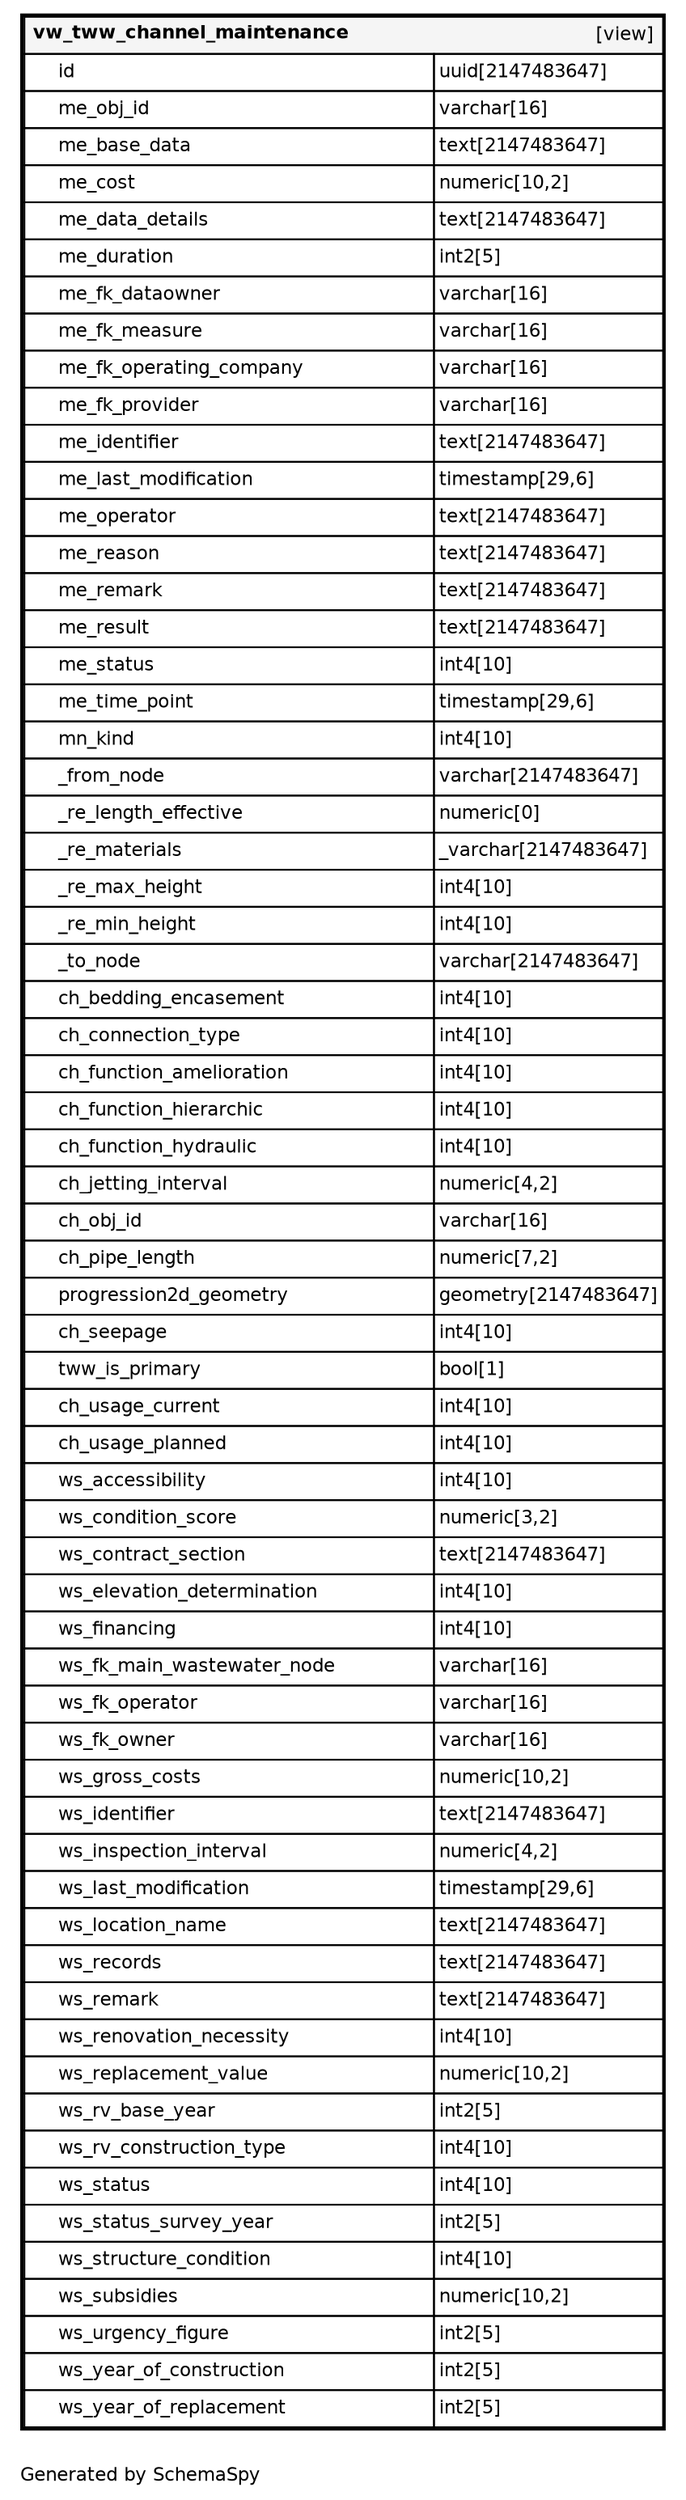 digraph "oneDegreeRelationshipsDiagram" {
  graph [    rankdir="RL"    bgcolor="#ffffff"    label="\nGenerated by SchemaSpy"    labeljust="l"    nodesep="0.18"    ranksep="0.46"    fontname="Helvetica"    fontsize="11"    packmode="graph"  ];  node [    fontname="Helvetica"    fontsize="11"    shape="plaintext"  ];  edge [    arrowsize="0.8"  ];
  "vw_tww_channel_maintenance" [
   label=<
    <TABLE BORDER="2" CELLBORDER="1" CELLSPACING="0" BGCOLOR="#ffffff">
      <TR><TD COLSPAN="4"  BGCOLOR="#f5f5f5"><TABLE BORDER="0" CELLSPACING="0"><TR><TD ALIGN="LEFT" FIXEDSIZE="TRUE" WIDTH="222" HEIGHT="16"><B>vw_tww_channel_maintenance</B></TD><TD ALIGN="RIGHT">[view]</TD></TR></TABLE></TD></TR>
      <TR><TD PORT="id" COLSPAN="2" ALIGN="LEFT"><TABLE BORDER="0" CELLSPACING="0" ALIGN="LEFT"><TR ALIGN="LEFT"><TD ALIGN="LEFT" FIXEDSIZE="TRUE" WIDTH="15" HEIGHT="16"></TD><TD ALIGN="LEFT" FIXEDSIZE="TRUE" WIDTH="222" HEIGHT="16">id</TD></TR></TABLE></TD><TD PORT="id.type" ALIGN="LEFT">uuid[2147483647]</TD></TR>
      <TR><TD PORT="me_obj_id" COLSPAN="2" ALIGN="LEFT"><TABLE BORDER="0" CELLSPACING="0" ALIGN="LEFT"><TR ALIGN="LEFT"><TD ALIGN="LEFT" FIXEDSIZE="TRUE" WIDTH="15" HEIGHT="16"></TD><TD ALIGN="LEFT" FIXEDSIZE="TRUE" WIDTH="222" HEIGHT="16">me_obj_id</TD></TR></TABLE></TD><TD PORT="me_obj_id.type" ALIGN="LEFT">varchar[16]</TD></TR>
      <TR><TD PORT="me_base_data" COLSPAN="2" ALIGN="LEFT"><TABLE BORDER="0" CELLSPACING="0" ALIGN="LEFT"><TR ALIGN="LEFT"><TD ALIGN="LEFT" FIXEDSIZE="TRUE" WIDTH="15" HEIGHT="16"></TD><TD ALIGN="LEFT" FIXEDSIZE="TRUE" WIDTH="222" HEIGHT="16">me_base_data</TD></TR></TABLE></TD><TD PORT="me_base_data.type" ALIGN="LEFT">text[2147483647]</TD></TR>
      <TR><TD PORT="me_cost" COLSPAN="2" ALIGN="LEFT"><TABLE BORDER="0" CELLSPACING="0" ALIGN="LEFT"><TR ALIGN="LEFT"><TD ALIGN="LEFT" FIXEDSIZE="TRUE" WIDTH="15" HEIGHT="16"></TD><TD ALIGN="LEFT" FIXEDSIZE="TRUE" WIDTH="222" HEIGHT="16">me_cost</TD></TR></TABLE></TD><TD PORT="me_cost.type" ALIGN="LEFT">numeric[10,2]</TD></TR>
      <TR><TD PORT="me_data_details" COLSPAN="2" ALIGN="LEFT"><TABLE BORDER="0" CELLSPACING="0" ALIGN="LEFT"><TR ALIGN="LEFT"><TD ALIGN="LEFT" FIXEDSIZE="TRUE" WIDTH="15" HEIGHT="16"></TD><TD ALIGN="LEFT" FIXEDSIZE="TRUE" WIDTH="222" HEIGHT="16">me_data_details</TD></TR></TABLE></TD><TD PORT="me_data_details.type" ALIGN="LEFT">text[2147483647]</TD></TR>
      <TR><TD PORT="me_duration" COLSPAN="2" ALIGN="LEFT"><TABLE BORDER="0" CELLSPACING="0" ALIGN="LEFT"><TR ALIGN="LEFT"><TD ALIGN="LEFT" FIXEDSIZE="TRUE" WIDTH="15" HEIGHT="16"></TD><TD ALIGN="LEFT" FIXEDSIZE="TRUE" WIDTH="222" HEIGHT="16">me_duration</TD></TR></TABLE></TD><TD PORT="me_duration.type" ALIGN="LEFT">int2[5]</TD></TR>
      <TR><TD PORT="me_fk_dataowner" COLSPAN="2" ALIGN="LEFT"><TABLE BORDER="0" CELLSPACING="0" ALIGN="LEFT"><TR ALIGN="LEFT"><TD ALIGN="LEFT" FIXEDSIZE="TRUE" WIDTH="15" HEIGHT="16"></TD><TD ALIGN="LEFT" FIXEDSIZE="TRUE" WIDTH="222" HEIGHT="16">me_fk_dataowner</TD></TR></TABLE></TD><TD PORT="me_fk_dataowner.type" ALIGN="LEFT">varchar[16]</TD></TR>
      <TR><TD PORT="me_fk_measure" COLSPAN="2" ALIGN="LEFT"><TABLE BORDER="0" CELLSPACING="0" ALIGN="LEFT"><TR ALIGN="LEFT"><TD ALIGN="LEFT" FIXEDSIZE="TRUE" WIDTH="15" HEIGHT="16"></TD><TD ALIGN="LEFT" FIXEDSIZE="TRUE" WIDTH="222" HEIGHT="16">me_fk_measure</TD></TR></TABLE></TD><TD PORT="me_fk_measure.type" ALIGN="LEFT">varchar[16]</TD></TR>
      <TR><TD PORT="me_fk_operating_company" COLSPAN="2" ALIGN="LEFT"><TABLE BORDER="0" CELLSPACING="0" ALIGN="LEFT"><TR ALIGN="LEFT"><TD ALIGN="LEFT" FIXEDSIZE="TRUE" WIDTH="15" HEIGHT="16"></TD><TD ALIGN="LEFT" FIXEDSIZE="TRUE" WIDTH="222" HEIGHT="16">me_fk_operating_company</TD></TR></TABLE></TD><TD PORT="me_fk_operating_company.type" ALIGN="LEFT">varchar[16]</TD></TR>
      <TR><TD PORT="me_fk_provider" COLSPAN="2" ALIGN="LEFT"><TABLE BORDER="0" CELLSPACING="0" ALIGN="LEFT"><TR ALIGN="LEFT"><TD ALIGN="LEFT" FIXEDSIZE="TRUE" WIDTH="15" HEIGHT="16"></TD><TD ALIGN="LEFT" FIXEDSIZE="TRUE" WIDTH="222" HEIGHT="16">me_fk_provider</TD></TR></TABLE></TD><TD PORT="me_fk_provider.type" ALIGN="LEFT">varchar[16]</TD></TR>
      <TR><TD PORT="me_identifier" COLSPAN="2" ALIGN="LEFT"><TABLE BORDER="0" CELLSPACING="0" ALIGN="LEFT"><TR ALIGN="LEFT"><TD ALIGN="LEFT" FIXEDSIZE="TRUE" WIDTH="15" HEIGHT="16"></TD><TD ALIGN="LEFT" FIXEDSIZE="TRUE" WIDTH="222" HEIGHT="16">me_identifier</TD></TR></TABLE></TD><TD PORT="me_identifier.type" ALIGN="LEFT">text[2147483647]</TD></TR>
      <TR><TD PORT="me_last_modification" COLSPAN="2" ALIGN="LEFT"><TABLE BORDER="0" CELLSPACING="0" ALIGN="LEFT"><TR ALIGN="LEFT"><TD ALIGN="LEFT" FIXEDSIZE="TRUE" WIDTH="15" HEIGHT="16"></TD><TD ALIGN="LEFT" FIXEDSIZE="TRUE" WIDTH="222" HEIGHT="16">me_last_modification</TD></TR></TABLE></TD><TD PORT="me_last_modification.type" ALIGN="LEFT">timestamp[29,6]</TD></TR>
      <TR><TD PORT="me_operator" COLSPAN="2" ALIGN="LEFT"><TABLE BORDER="0" CELLSPACING="0" ALIGN="LEFT"><TR ALIGN="LEFT"><TD ALIGN="LEFT" FIXEDSIZE="TRUE" WIDTH="15" HEIGHT="16"></TD><TD ALIGN="LEFT" FIXEDSIZE="TRUE" WIDTH="222" HEIGHT="16">me_operator</TD></TR></TABLE></TD><TD PORT="me_operator.type" ALIGN="LEFT">text[2147483647]</TD></TR>
      <TR><TD PORT="me_reason" COLSPAN="2" ALIGN="LEFT"><TABLE BORDER="0" CELLSPACING="0" ALIGN="LEFT"><TR ALIGN="LEFT"><TD ALIGN="LEFT" FIXEDSIZE="TRUE" WIDTH="15" HEIGHT="16"></TD><TD ALIGN="LEFT" FIXEDSIZE="TRUE" WIDTH="222" HEIGHT="16">me_reason</TD></TR></TABLE></TD><TD PORT="me_reason.type" ALIGN="LEFT">text[2147483647]</TD></TR>
      <TR><TD PORT="me_remark" COLSPAN="2" ALIGN="LEFT"><TABLE BORDER="0" CELLSPACING="0" ALIGN="LEFT"><TR ALIGN="LEFT"><TD ALIGN="LEFT" FIXEDSIZE="TRUE" WIDTH="15" HEIGHT="16"></TD><TD ALIGN="LEFT" FIXEDSIZE="TRUE" WIDTH="222" HEIGHT="16">me_remark</TD></TR></TABLE></TD><TD PORT="me_remark.type" ALIGN="LEFT">text[2147483647]</TD></TR>
      <TR><TD PORT="me_result" COLSPAN="2" ALIGN="LEFT"><TABLE BORDER="0" CELLSPACING="0" ALIGN="LEFT"><TR ALIGN="LEFT"><TD ALIGN="LEFT" FIXEDSIZE="TRUE" WIDTH="15" HEIGHT="16"></TD><TD ALIGN="LEFT" FIXEDSIZE="TRUE" WIDTH="222" HEIGHT="16">me_result</TD></TR></TABLE></TD><TD PORT="me_result.type" ALIGN="LEFT">text[2147483647]</TD></TR>
      <TR><TD PORT="me_status" COLSPAN="2" ALIGN="LEFT"><TABLE BORDER="0" CELLSPACING="0" ALIGN="LEFT"><TR ALIGN="LEFT"><TD ALIGN="LEFT" FIXEDSIZE="TRUE" WIDTH="15" HEIGHT="16"></TD><TD ALIGN="LEFT" FIXEDSIZE="TRUE" WIDTH="222" HEIGHT="16">me_status</TD></TR></TABLE></TD><TD PORT="me_status.type" ALIGN="LEFT">int4[10]</TD></TR>
      <TR><TD PORT="me_time_point" COLSPAN="2" ALIGN="LEFT"><TABLE BORDER="0" CELLSPACING="0" ALIGN="LEFT"><TR ALIGN="LEFT"><TD ALIGN="LEFT" FIXEDSIZE="TRUE" WIDTH="15" HEIGHT="16"></TD><TD ALIGN="LEFT" FIXEDSIZE="TRUE" WIDTH="222" HEIGHT="16">me_time_point</TD></TR></TABLE></TD><TD PORT="me_time_point.type" ALIGN="LEFT">timestamp[29,6]</TD></TR>
      <TR><TD PORT="mn_kind" COLSPAN="2" ALIGN="LEFT"><TABLE BORDER="0" CELLSPACING="0" ALIGN="LEFT"><TR ALIGN="LEFT"><TD ALIGN="LEFT" FIXEDSIZE="TRUE" WIDTH="15" HEIGHT="16"></TD><TD ALIGN="LEFT" FIXEDSIZE="TRUE" WIDTH="222" HEIGHT="16">mn_kind</TD></TR></TABLE></TD><TD PORT="mn_kind.type" ALIGN="LEFT">int4[10]</TD></TR>
      <TR><TD PORT="_from_node" COLSPAN="2" ALIGN="LEFT"><TABLE BORDER="0" CELLSPACING="0" ALIGN="LEFT"><TR ALIGN="LEFT"><TD ALIGN="LEFT" FIXEDSIZE="TRUE" WIDTH="15" HEIGHT="16"></TD><TD ALIGN="LEFT" FIXEDSIZE="TRUE" WIDTH="222" HEIGHT="16">_from_node</TD></TR></TABLE></TD><TD PORT="_from_node.type" ALIGN="LEFT">varchar[2147483647]</TD></TR>
      <TR><TD PORT="_re_length_effective" COLSPAN="2" ALIGN="LEFT"><TABLE BORDER="0" CELLSPACING="0" ALIGN="LEFT"><TR ALIGN="LEFT"><TD ALIGN="LEFT" FIXEDSIZE="TRUE" WIDTH="15" HEIGHT="16"></TD><TD ALIGN="LEFT" FIXEDSIZE="TRUE" WIDTH="222" HEIGHT="16">_re_length_effective</TD></TR></TABLE></TD><TD PORT="_re_length_effective.type" ALIGN="LEFT">numeric[0]</TD></TR>
      <TR><TD PORT="_re_materials" COLSPAN="2" ALIGN="LEFT"><TABLE BORDER="0" CELLSPACING="0" ALIGN="LEFT"><TR ALIGN="LEFT"><TD ALIGN="LEFT" FIXEDSIZE="TRUE" WIDTH="15" HEIGHT="16"></TD><TD ALIGN="LEFT" FIXEDSIZE="TRUE" WIDTH="222" HEIGHT="16">_re_materials</TD></TR></TABLE></TD><TD PORT="_re_materials.type" ALIGN="LEFT">_varchar[2147483647]</TD></TR>
      <TR><TD PORT="_re_max_height" COLSPAN="2" ALIGN="LEFT"><TABLE BORDER="0" CELLSPACING="0" ALIGN="LEFT"><TR ALIGN="LEFT"><TD ALIGN="LEFT" FIXEDSIZE="TRUE" WIDTH="15" HEIGHT="16"></TD><TD ALIGN="LEFT" FIXEDSIZE="TRUE" WIDTH="222" HEIGHT="16">_re_max_height</TD></TR></TABLE></TD><TD PORT="_re_max_height.type" ALIGN="LEFT">int4[10]</TD></TR>
      <TR><TD PORT="_re_min_height" COLSPAN="2" ALIGN="LEFT"><TABLE BORDER="0" CELLSPACING="0" ALIGN="LEFT"><TR ALIGN="LEFT"><TD ALIGN="LEFT" FIXEDSIZE="TRUE" WIDTH="15" HEIGHT="16"></TD><TD ALIGN="LEFT" FIXEDSIZE="TRUE" WIDTH="222" HEIGHT="16">_re_min_height</TD></TR></TABLE></TD><TD PORT="_re_min_height.type" ALIGN="LEFT">int4[10]</TD></TR>
      <TR><TD PORT="_to_node" COLSPAN="2" ALIGN="LEFT"><TABLE BORDER="0" CELLSPACING="0" ALIGN="LEFT"><TR ALIGN="LEFT"><TD ALIGN="LEFT" FIXEDSIZE="TRUE" WIDTH="15" HEIGHT="16"></TD><TD ALIGN="LEFT" FIXEDSIZE="TRUE" WIDTH="222" HEIGHT="16">_to_node</TD></TR></TABLE></TD><TD PORT="_to_node.type" ALIGN="LEFT">varchar[2147483647]</TD></TR>
      <TR><TD PORT="ch_bedding_encasement" COLSPAN="2" ALIGN="LEFT"><TABLE BORDER="0" CELLSPACING="0" ALIGN="LEFT"><TR ALIGN="LEFT"><TD ALIGN="LEFT" FIXEDSIZE="TRUE" WIDTH="15" HEIGHT="16"></TD><TD ALIGN="LEFT" FIXEDSIZE="TRUE" WIDTH="222" HEIGHT="16">ch_bedding_encasement</TD></TR></TABLE></TD><TD PORT="ch_bedding_encasement.type" ALIGN="LEFT">int4[10]</TD></TR>
      <TR><TD PORT="ch_connection_type" COLSPAN="2" ALIGN="LEFT"><TABLE BORDER="0" CELLSPACING="0" ALIGN="LEFT"><TR ALIGN="LEFT"><TD ALIGN="LEFT" FIXEDSIZE="TRUE" WIDTH="15" HEIGHT="16"></TD><TD ALIGN="LEFT" FIXEDSIZE="TRUE" WIDTH="222" HEIGHT="16">ch_connection_type</TD></TR></TABLE></TD><TD PORT="ch_connection_type.type" ALIGN="LEFT">int4[10]</TD></TR>
      <TR><TD PORT="ch_function_amelioration" COLSPAN="2" ALIGN="LEFT"><TABLE BORDER="0" CELLSPACING="0" ALIGN="LEFT"><TR ALIGN="LEFT"><TD ALIGN="LEFT" FIXEDSIZE="TRUE" WIDTH="15" HEIGHT="16"></TD><TD ALIGN="LEFT" FIXEDSIZE="TRUE" WIDTH="222" HEIGHT="16">ch_function_amelioration</TD></TR></TABLE></TD><TD PORT="ch_function_amelioration.type" ALIGN="LEFT">int4[10]</TD></TR>
      <TR><TD PORT="ch_function_hierarchic" COLSPAN="2" ALIGN="LEFT"><TABLE BORDER="0" CELLSPACING="0" ALIGN="LEFT"><TR ALIGN="LEFT"><TD ALIGN="LEFT" FIXEDSIZE="TRUE" WIDTH="15" HEIGHT="16"></TD><TD ALIGN="LEFT" FIXEDSIZE="TRUE" WIDTH="222" HEIGHT="16">ch_function_hierarchic</TD></TR></TABLE></TD><TD PORT="ch_function_hierarchic.type" ALIGN="LEFT">int4[10]</TD></TR>
      <TR><TD PORT="ch_function_hydraulic" COLSPAN="2" ALIGN="LEFT"><TABLE BORDER="0" CELLSPACING="0" ALIGN="LEFT"><TR ALIGN="LEFT"><TD ALIGN="LEFT" FIXEDSIZE="TRUE" WIDTH="15" HEIGHT="16"></TD><TD ALIGN="LEFT" FIXEDSIZE="TRUE" WIDTH="222" HEIGHT="16">ch_function_hydraulic</TD></TR></TABLE></TD><TD PORT="ch_function_hydraulic.type" ALIGN="LEFT">int4[10]</TD></TR>
      <TR><TD PORT="ch_jetting_interval" COLSPAN="2" ALIGN="LEFT"><TABLE BORDER="0" CELLSPACING="0" ALIGN="LEFT"><TR ALIGN="LEFT"><TD ALIGN="LEFT" FIXEDSIZE="TRUE" WIDTH="15" HEIGHT="16"></TD><TD ALIGN="LEFT" FIXEDSIZE="TRUE" WIDTH="222" HEIGHT="16">ch_jetting_interval</TD></TR></TABLE></TD><TD PORT="ch_jetting_interval.type" ALIGN="LEFT">numeric[4,2]</TD></TR>
      <TR><TD PORT="ch_obj_id" COLSPAN="2" ALIGN="LEFT"><TABLE BORDER="0" CELLSPACING="0" ALIGN="LEFT"><TR ALIGN="LEFT"><TD ALIGN="LEFT" FIXEDSIZE="TRUE" WIDTH="15" HEIGHT="16"></TD><TD ALIGN="LEFT" FIXEDSIZE="TRUE" WIDTH="222" HEIGHT="16">ch_obj_id</TD></TR></TABLE></TD><TD PORT="ch_obj_id.type" ALIGN="LEFT">varchar[16]</TD></TR>
      <TR><TD PORT="ch_pipe_length" COLSPAN="2" ALIGN="LEFT"><TABLE BORDER="0" CELLSPACING="0" ALIGN="LEFT"><TR ALIGN="LEFT"><TD ALIGN="LEFT" FIXEDSIZE="TRUE" WIDTH="15" HEIGHT="16"></TD><TD ALIGN="LEFT" FIXEDSIZE="TRUE" WIDTH="222" HEIGHT="16">ch_pipe_length</TD></TR></TABLE></TD><TD PORT="ch_pipe_length.type" ALIGN="LEFT">numeric[7,2]</TD></TR>
      <TR><TD PORT="progression2d_geometry" COLSPAN="2" ALIGN="LEFT"><TABLE BORDER="0" CELLSPACING="0" ALIGN="LEFT"><TR ALIGN="LEFT"><TD ALIGN="LEFT" FIXEDSIZE="TRUE" WIDTH="15" HEIGHT="16"></TD><TD ALIGN="LEFT" FIXEDSIZE="TRUE" WIDTH="222" HEIGHT="16">progression2d_geometry</TD></TR></TABLE></TD><TD PORT="progression2d_geometry.type" ALIGN="LEFT">geometry[2147483647]</TD></TR>
      <TR><TD PORT="ch_seepage" COLSPAN="2" ALIGN="LEFT"><TABLE BORDER="0" CELLSPACING="0" ALIGN="LEFT"><TR ALIGN="LEFT"><TD ALIGN="LEFT" FIXEDSIZE="TRUE" WIDTH="15" HEIGHT="16"></TD><TD ALIGN="LEFT" FIXEDSIZE="TRUE" WIDTH="222" HEIGHT="16">ch_seepage</TD></TR></TABLE></TD><TD PORT="ch_seepage.type" ALIGN="LEFT">int4[10]</TD></TR>
      <TR><TD PORT="tww_is_primary" COLSPAN="2" ALIGN="LEFT"><TABLE BORDER="0" CELLSPACING="0" ALIGN="LEFT"><TR ALIGN="LEFT"><TD ALIGN="LEFT" FIXEDSIZE="TRUE" WIDTH="15" HEIGHT="16"></TD><TD ALIGN="LEFT" FIXEDSIZE="TRUE" WIDTH="222" HEIGHT="16">tww_is_primary</TD></TR></TABLE></TD><TD PORT="tww_is_primary.type" ALIGN="LEFT">bool[1]</TD></TR>
      <TR><TD PORT="ch_usage_current" COLSPAN="2" ALIGN="LEFT"><TABLE BORDER="0" CELLSPACING="0" ALIGN="LEFT"><TR ALIGN="LEFT"><TD ALIGN="LEFT" FIXEDSIZE="TRUE" WIDTH="15" HEIGHT="16"></TD><TD ALIGN="LEFT" FIXEDSIZE="TRUE" WIDTH="222" HEIGHT="16">ch_usage_current</TD></TR></TABLE></TD><TD PORT="ch_usage_current.type" ALIGN="LEFT">int4[10]</TD></TR>
      <TR><TD PORT="ch_usage_planned" COLSPAN="2" ALIGN="LEFT"><TABLE BORDER="0" CELLSPACING="0" ALIGN="LEFT"><TR ALIGN="LEFT"><TD ALIGN="LEFT" FIXEDSIZE="TRUE" WIDTH="15" HEIGHT="16"></TD><TD ALIGN="LEFT" FIXEDSIZE="TRUE" WIDTH="222" HEIGHT="16">ch_usage_planned</TD></TR></TABLE></TD><TD PORT="ch_usage_planned.type" ALIGN="LEFT">int4[10]</TD></TR>
      <TR><TD PORT="ws_accessibility" COLSPAN="2" ALIGN="LEFT"><TABLE BORDER="0" CELLSPACING="0" ALIGN="LEFT"><TR ALIGN="LEFT"><TD ALIGN="LEFT" FIXEDSIZE="TRUE" WIDTH="15" HEIGHT="16"></TD><TD ALIGN="LEFT" FIXEDSIZE="TRUE" WIDTH="222" HEIGHT="16">ws_accessibility</TD></TR></TABLE></TD><TD PORT="ws_accessibility.type" ALIGN="LEFT">int4[10]</TD></TR>
      <TR><TD PORT="ws_condition_score" COLSPAN="2" ALIGN="LEFT"><TABLE BORDER="0" CELLSPACING="0" ALIGN="LEFT"><TR ALIGN="LEFT"><TD ALIGN="LEFT" FIXEDSIZE="TRUE" WIDTH="15" HEIGHT="16"></TD><TD ALIGN="LEFT" FIXEDSIZE="TRUE" WIDTH="222" HEIGHT="16">ws_condition_score</TD></TR></TABLE></TD><TD PORT="ws_condition_score.type" ALIGN="LEFT">numeric[3,2]</TD></TR>
      <TR><TD PORT="ws_contract_section" COLSPAN="2" ALIGN="LEFT"><TABLE BORDER="0" CELLSPACING="0" ALIGN="LEFT"><TR ALIGN="LEFT"><TD ALIGN="LEFT" FIXEDSIZE="TRUE" WIDTH="15" HEIGHT="16"></TD><TD ALIGN="LEFT" FIXEDSIZE="TRUE" WIDTH="222" HEIGHT="16">ws_contract_section</TD></TR></TABLE></TD><TD PORT="ws_contract_section.type" ALIGN="LEFT">text[2147483647]</TD></TR>
      <TR><TD PORT="ws_elevation_determination" COLSPAN="2" ALIGN="LEFT"><TABLE BORDER="0" CELLSPACING="0" ALIGN="LEFT"><TR ALIGN="LEFT"><TD ALIGN="LEFT" FIXEDSIZE="TRUE" WIDTH="15" HEIGHT="16"></TD><TD ALIGN="LEFT" FIXEDSIZE="TRUE" WIDTH="222" HEIGHT="16">ws_elevation_determination</TD></TR></TABLE></TD><TD PORT="ws_elevation_determination.type" ALIGN="LEFT">int4[10]</TD></TR>
      <TR><TD PORT="ws_financing" COLSPAN="2" ALIGN="LEFT"><TABLE BORDER="0" CELLSPACING="0" ALIGN="LEFT"><TR ALIGN="LEFT"><TD ALIGN="LEFT" FIXEDSIZE="TRUE" WIDTH="15" HEIGHT="16"></TD><TD ALIGN="LEFT" FIXEDSIZE="TRUE" WIDTH="222" HEIGHT="16">ws_financing</TD></TR></TABLE></TD><TD PORT="ws_financing.type" ALIGN="LEFT">int4[10]</TD></TR>
      <TR><TD PORT="ws_fk_main_wastewater_node" COLSPAN="2" ALIGN="LEFT"><TABLE BORDER="0" CELLSPACING="0" ALIGN="LEFT"><TR ALIGN="LEFT"><TD ALIGN="LEFT" FIXEDSIZE="TRUE" WIDTH="15" HEIGHT="16"></TD><TD ALIGN="LEFT" FIXEDSIZE="TRUE" WIDTH="222" HEIGHT="16">ws_fk_main_wastewater_node</TD></TR></TABLE></TD><TD PORT="ws_fk_main_wastewater_node.type" ALIGN="LEFT">varchar[16]</TD></TR>
      <TR><TD PORT="ws_fk_operator" COLSPAN="2" ALIGN="LEFT"><TABLE BORDER="0" CELLSPACING="0" ALIGN="LEFT"><TR ALIGN="LEFT"><TD ALIGN="LEFT" FIXEDSIZE="TRUE" WIDTH="15" HEIGHT="16"></TD><TD ALIGN="LEFT" FIXEDSIZE="TRUE" WIDTH="222" HEIGHT="16">ws_fk_operator</TD></TR></TABLE></TD><TD PORT="ws_fk_operator.type" ALIGN="LEFT">varchar[16]</TD></TR>
      <TR><TD PORT="ws_fk_owner" COLSPAN="2" ALIGN="LEFT"><TABLE BORDER="0" CELLSPACING="0" ALIGN="LEFT"><TR ALIGN="LEFT"><TD ALIGN="LEFT" FIXEDSIZE="TRUE" WIDTH="15" HEIGHT="16"></TD><TD ALIGN="LEFT" FIXEDSIZE="TRUE" WIDTH="222" HEIGHT="16">ws_fk_owner</TD></TR></TABLE></TD><TD PORT="ws_fk_owner.type" ALIGN="LEFT">varchar[16]</TD></TR>
      <TR><TD PORT="ws_gross_costs" COLSPAN="2" ALIGN="LEFT"><TABLE BORDER="0" CELLSPACING="0" ALIGN="LEFT"><TR ALIGN="LEFT"><TD ALIGN="LEFT" FIXEDSIZE="TRUE" WIDTH="15" HEIGHT="16"></TD><TD ALIGN="LEFT" FIXEDSIZE="TRUE" WIDTH="222" HEIGHT="16">ws_gross_costs</TD></TR></TABLE></TD><TD PORT="ws_gross_costs.type" ALIGN="LEFT">numeric[10,2]</TD></TR>
      <TR><TD PORT="ws_identifier" COLSPAN="2" ALIGN="LEFT"><TABLE BORDER="0" CELLSPACING="0" ALIGN="LEFT"><TR ALIGN="LEFT"><TD ALIGN="LEFT" FIXEDSIZE="TRUE" WIDTH="15" HEIGHT="16"></TD><TD ALIGN="LEFT" FIXEDSIZE="TRUE" WIDTH="222" HEIGHT="16">ws_identifier</TD></TR></TABLE></TD><TD PORT="ws_identifier.type" ALIGN="LEFT">text[2147483647]</TD></TR>
      <TR><TD PORT="ws_inspection_interval" COLSPAN="2" ALIGN="LEFT"><TABLE BORDER="0" CELLSPACING="0" ALIGN="LEFT"><TR ALIGN="LEFT"><TD ALIGN="LEFT" FIXEDSIZE="TRUE" WIDTH="15" HEIGHT="16"></TD><TD ALIGN="LEFT" FIXEDSIZE="TRUE" WIDTH="222" HEIGHT="16">ws_inspection_interval</TD></TR></TABLE></TD><TD PORT="ws_inspection_interval.type" ALIGN="LEFT">numeric[4,2]</TD></TR>
      <TR><TD PORT="ws_last_modification" COLSPAN="2" ALIGN="LEFT"><TABLE BORDER="0" CELLSPACING="0" ALIGN="LEFT"><TR ALIGN="LEFT"><TD ALIGN="LEFT" FIXEDSIZE="TRUE" WIDTH="15" HEIGHT="16"></TD><TD ALIGN="LEFT" FIXEDSIZE="TRUE" WIDTH="222" HEIGHT="16">ws_last_modification</TD></TR></TABLE></TD><TD PORT="ws_last_modification.type" ALIGN="LEFT">timestamp[29,6]</TD></TR>
      <TR><TD PORT="ws_location_name" COLSPAN="2" ALIGN="LEFT"><TABLE BORDER="0" CELLSPACING="0" ALIGN="LEFT"><TR ALIGN="LEFT"><TD ALIGN="LEFT" FIXEDSIZE="TRUE" WIDTH="15" HEIGHT="16"></TD><TD ALIGN="LEFT" FIXEDSIZE="TRUE" WIDTH="222" HEIGHT="16">ws_location_name</TD></TR></TABLE></TD><TD PORT="ws_location_name.type" ALIGN="LEFT">text[2147483647]</TD></TR>
      <TR><TD PORT="ws_records" COLSPAN="2" ALIGN="LEFT"><TABLE BORDER="0" CELLSPACING="0" ALIGN="LEFT"><TR ALIGN="LEFT"><TD ALIGN="LEFT" FIXEDSIZE="TRUE" WIDTH="15" HEIGHT="16"></TD><TD ALIGN="LEFT" FIXEDSIZE="TRUE" WIDTH="222" HEIGHT="16">ws_records</TD></TR></TABLE></TD><TD PORT="ws_records.type" ALIGN="LEFT">text[2147483647]</TD></TR>
      <TR><TD PORT="ws_remark" COLSPAN="2" ALIGN="LEFT"><TABLE BORDER="0" CELLSPACING="0" ALIGN="LEFT"><TR ALIGN="LEFT"><TD ALIGN="LEFT" FIXEDSIZE="TRUE" WIDTH="15" HEIGHT="16"></TD><TD ALIGN="LEFT" FIXEDSIZE="TRUE" WIDTH="222" HEIGHT="16">ws_remark</TD></TR></TABLE></TD><TD PORT="ws_remark.type" ALIGN="LEFT">text[2147483647]</TD></TR>
      <TR><TD PORT="ws_renovation_necessity" COLSPAN="2" ALIGN="LEFT"><TABLE BORDER="0" CELLSPACING="0" ALIGN="LEFT"><TR ALIGN="LEFT"><TD ALIGN="LEFT" FIXEDSIZE="TRUE" WIDTH="15" HEIGHT="16"></TD><TD ALIGN="LEFT" FIXEDSIZE="TRUE" WIDTH="222" HEIGHT="16">ws_renovation_necessity</TD></TR></TABLE></TD><TD PORT="ws_renovation_necessity.type" ALIGN="LEFT">int4[10]</TD></TR>
      <TR><TD PORT="ws_replacement_value" COLSPAN="2" ALIGN="LEFT"><TABLE BORDER="0" CELLSPACING="0" ALIGN="LEFT"><TR ALIGN="LEFT"><TD ALIGN="LEFT" FIXEDSIZE="TRUE" WIDTH="15" HEIGHT="16"></TD><TD ALIGN="LEFT" FIXEDSIZE="TRUE" WIDTH="222" HEIGHT="16">ws_replacement_value</TD></TR></TABLE></TD><TD PORT="ws_replacement_value.type" ALIGN="LEFT">numeric[10,2]</TD></TR>
      <TR><TD PORT="ws_rv_base_year" COLSPAN="2" ALIGN="LEFT"><TABLE BORDER="0" CELLSPACING="0" ALIGN="LEFT"><TR ALIGN="LEFT"><TD ALIGN="LEFT" FIXEDSIZE="TRUE" WIDTH="15" HEIGHT="16"></TD><TD ALIGN="LEFT" FIXEDSIZE="TRUE" WIDTH="222" HEIGHT="16">ws_rv_base_year</TD></TR></TABLE></TD><TD PORT="ws_rv_base_year.type" ALIGN="LEFT">int2[5]</TD></TR>
      <TR><TD PORT="ws_rv_construction_type" COLSPAN="2" ALIGN="LEFT"><TABLE BORDER="0" CELLSPACING="0" ALIGN="LEFT"><TR ALIGN="LEFT"><TD ALIGN="LEFT" FIXEDSIZE="TRUE" WIDTH="15" HEIGHT="16"></TD><TD ALIGN="LEFT" FIXEDSIZE="TRUE" WIDTH="222" HEIGHT="16">ws_rv_construction_type</TD></TR></TABLE></TD><TD PORT="ws_rv_construction_type.type" ALIGN="LEFT">int4[10]</TD></TR>
      <TR><TD PORT="ws_status" COLSPAN="2" ALIGN="LEFT"><TABLE BORDER="0" CELLSPACING="0" ALIGN="LEFT"><TR ALIGN="LEFT"><TD ALIGN="LEFT" FIXEDSIZE="TRUE" WIDTH="15" HEIGHT="16"></TD><TD ALIGN="LEFT" FIXEDSIZE="TRUE" WIDTH="222" HEIGHT="16">ws_status</TD></TR></TABLE></TD><TD PORT="ws_status.type" ALIGN="LEFT">int4[10]</TD></TR>
      <TR><TD PORT="ws_status_survey_year" COLSPAN="2" ALIGN="LEFT"><TABLE BORDER="0" CELLSPACING="0" ALIGN="LEFT"><TR ALIGN="LEFT"><TD ALIGN="LEFT" FIXEDSIZE="TRUE" WIDTH="15" HEIGHT="16"></TD><TD ALIGN="LEFT" FIXEDSIZE="TRUE" WIDTH="222" HEIGHT="16">ws_status_survey_year</TD></TR></TABLE></TD><TD PORT="ws_status_survey_year.type" ALIGN="LEFT">int2[5]</TD></TR>
      <TR><TD PORT="ws_structure_condition" COLSPAN="2" ALIGN="LEFT"><TABLE BORDER="0" CELLSPACING="0" ALIGN="LEFT"><TR ALIGN="LEFT"><TD ALIGN="LEFT" FIXEDSIZE="TRUE" WIDTH="15" HEIGHT="16"></TD><TD ALIGN="LEFT" FIXEDSIZE="TRUE" WIDTH="222" HEIGHT="16">ws_structure_condition</TD></TR></TABLE></TD><TD PORT="ws_structure_condition.type" ALIGN="LEFT">int4[10]</TD></TR>
      <TR><TD PORT="ws_subsidies" COLSPAN="2" ALIGN="LEFT"><TABLE BORDER="0" CELLSPACING="0" ALIGN="LEFT"><TR ALIGN="LEFT"><TD ALIGN="LEFT" FIXEDSIZE="TRUE" WIDTH="15" HEIGHT="16"></TD><TD ALIGN="LEFT" FIXEDSIZE="TRUE" WIDTH="222" HEIGHT="16">ws_subsidies</TD></TR></TABLE></TD><TD PORT="ws_subsidies.type" ALIGN="LEFT">numeric[10,2]</TD></TR>
      <TR><TD PORT="ws_urgency_figure" COLSPAN="2" ALIGN="LEFT"><TABLE BORDER="0" CELLSPACING="0" ALIGN="LEFT"><TR ALIGN="LEFT"><TD ALIGN="LEFT" FIXEDSIZE="TRUE" WIDTH="15" HEIGHT="16"></TD><TD ALIGN="LEFT" FIXEDSIZE="TRUE" WIDTH="222" HEIGHT="16">ws_urgency_figure</TD></TR></TABLE></TD><TD PORT="ws_urgency_figure.type" ALIGN="LEFT">int2[5]</TD></TR>
      <TR><TD PORT="ws_year_of_construction" COLSPAN="2" ALIGN="LEFT"><TABLE BORDER="0" CELLSPACING="0" ALIGN="LEFT"><TR ALIGN="LEFT"><TD ALIGN="LEFT" FIXEDSIZE="TRUE" WIDTH="15" HEIGHT="16"></TD><TD ALIGN="LEFT" FIXEDSIZE="TRUE" WIDTH="222" HEIGHT="16">ws_year_of_construction</TD></TR></TABLE></TD><TD PORT="ws_year_of_construction.type" ALIGN="LEFT">int2[5]</TD></TR>
      <TR><TD PORT="ws_year_of_replacement" COLSPAN="2" ALIGN="LEFT"><TABLE BORDER="0" CELLSPACING="0" ALIGN="LEFT"><TR ALIGN="LEFT"><TD ALIGN="LEFT" FIXEDSIZE="TRUE" WIDTH="15" HEIGHT="16"></TD><TD ALIGN="LEFT" FIXEDSIZE="TRUE" WIDTH="222" HEIGHT="16">ws_year_of_replacement</TD></TR></TABLE></TD><TD PORT="ws_year_of_replacement.type" ALIGN="LEFT">int2[5]</TD></TR>
    </TABLE>>
    URL="../../tables/vw_tww_channel_maintenance.html"
    target="_top"
    tooltip="vw_tww_channel_maintenance"
  ];
}
